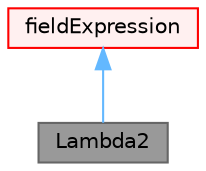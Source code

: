 digraph "Lambda2"
{
 // LATEX_PDF_SIZE
  bgcolor="transparent";
  edge [fontname=Helvetica,fontsize=10,labelfontname=Helvetica,labelfontsize=10];
  node [fontname=Helvetica,fontsize=10,shape=box,height=0.2,width=0.4];
  Node1 [id="Node000001",label="Lambda2",height=0.2,width=0.4,color="gray40", fillcolor="grey60", style="filled", fontcolor="black",tooltip="Computes the second largest eigenvalue of the sum of the square of the symmetrical and anti-symmetric..."];
  Node2 -> Node1 [id="edge1_Node000001_Node000002",dir="back",color="steelblue1",style="solid",tooltip=" "];
  Node2 [id="Node000002",label="fieldExpression",height=0.2,width=0.4,color="red", fillcolor="#FFF0F0", style="filled",URL="$classFoam_1_1functionObjects_1_1fieldExpression.html",tooltip="Intermediate class for handling field expression function objects (e.g. blendingFactor etc...."];
}
